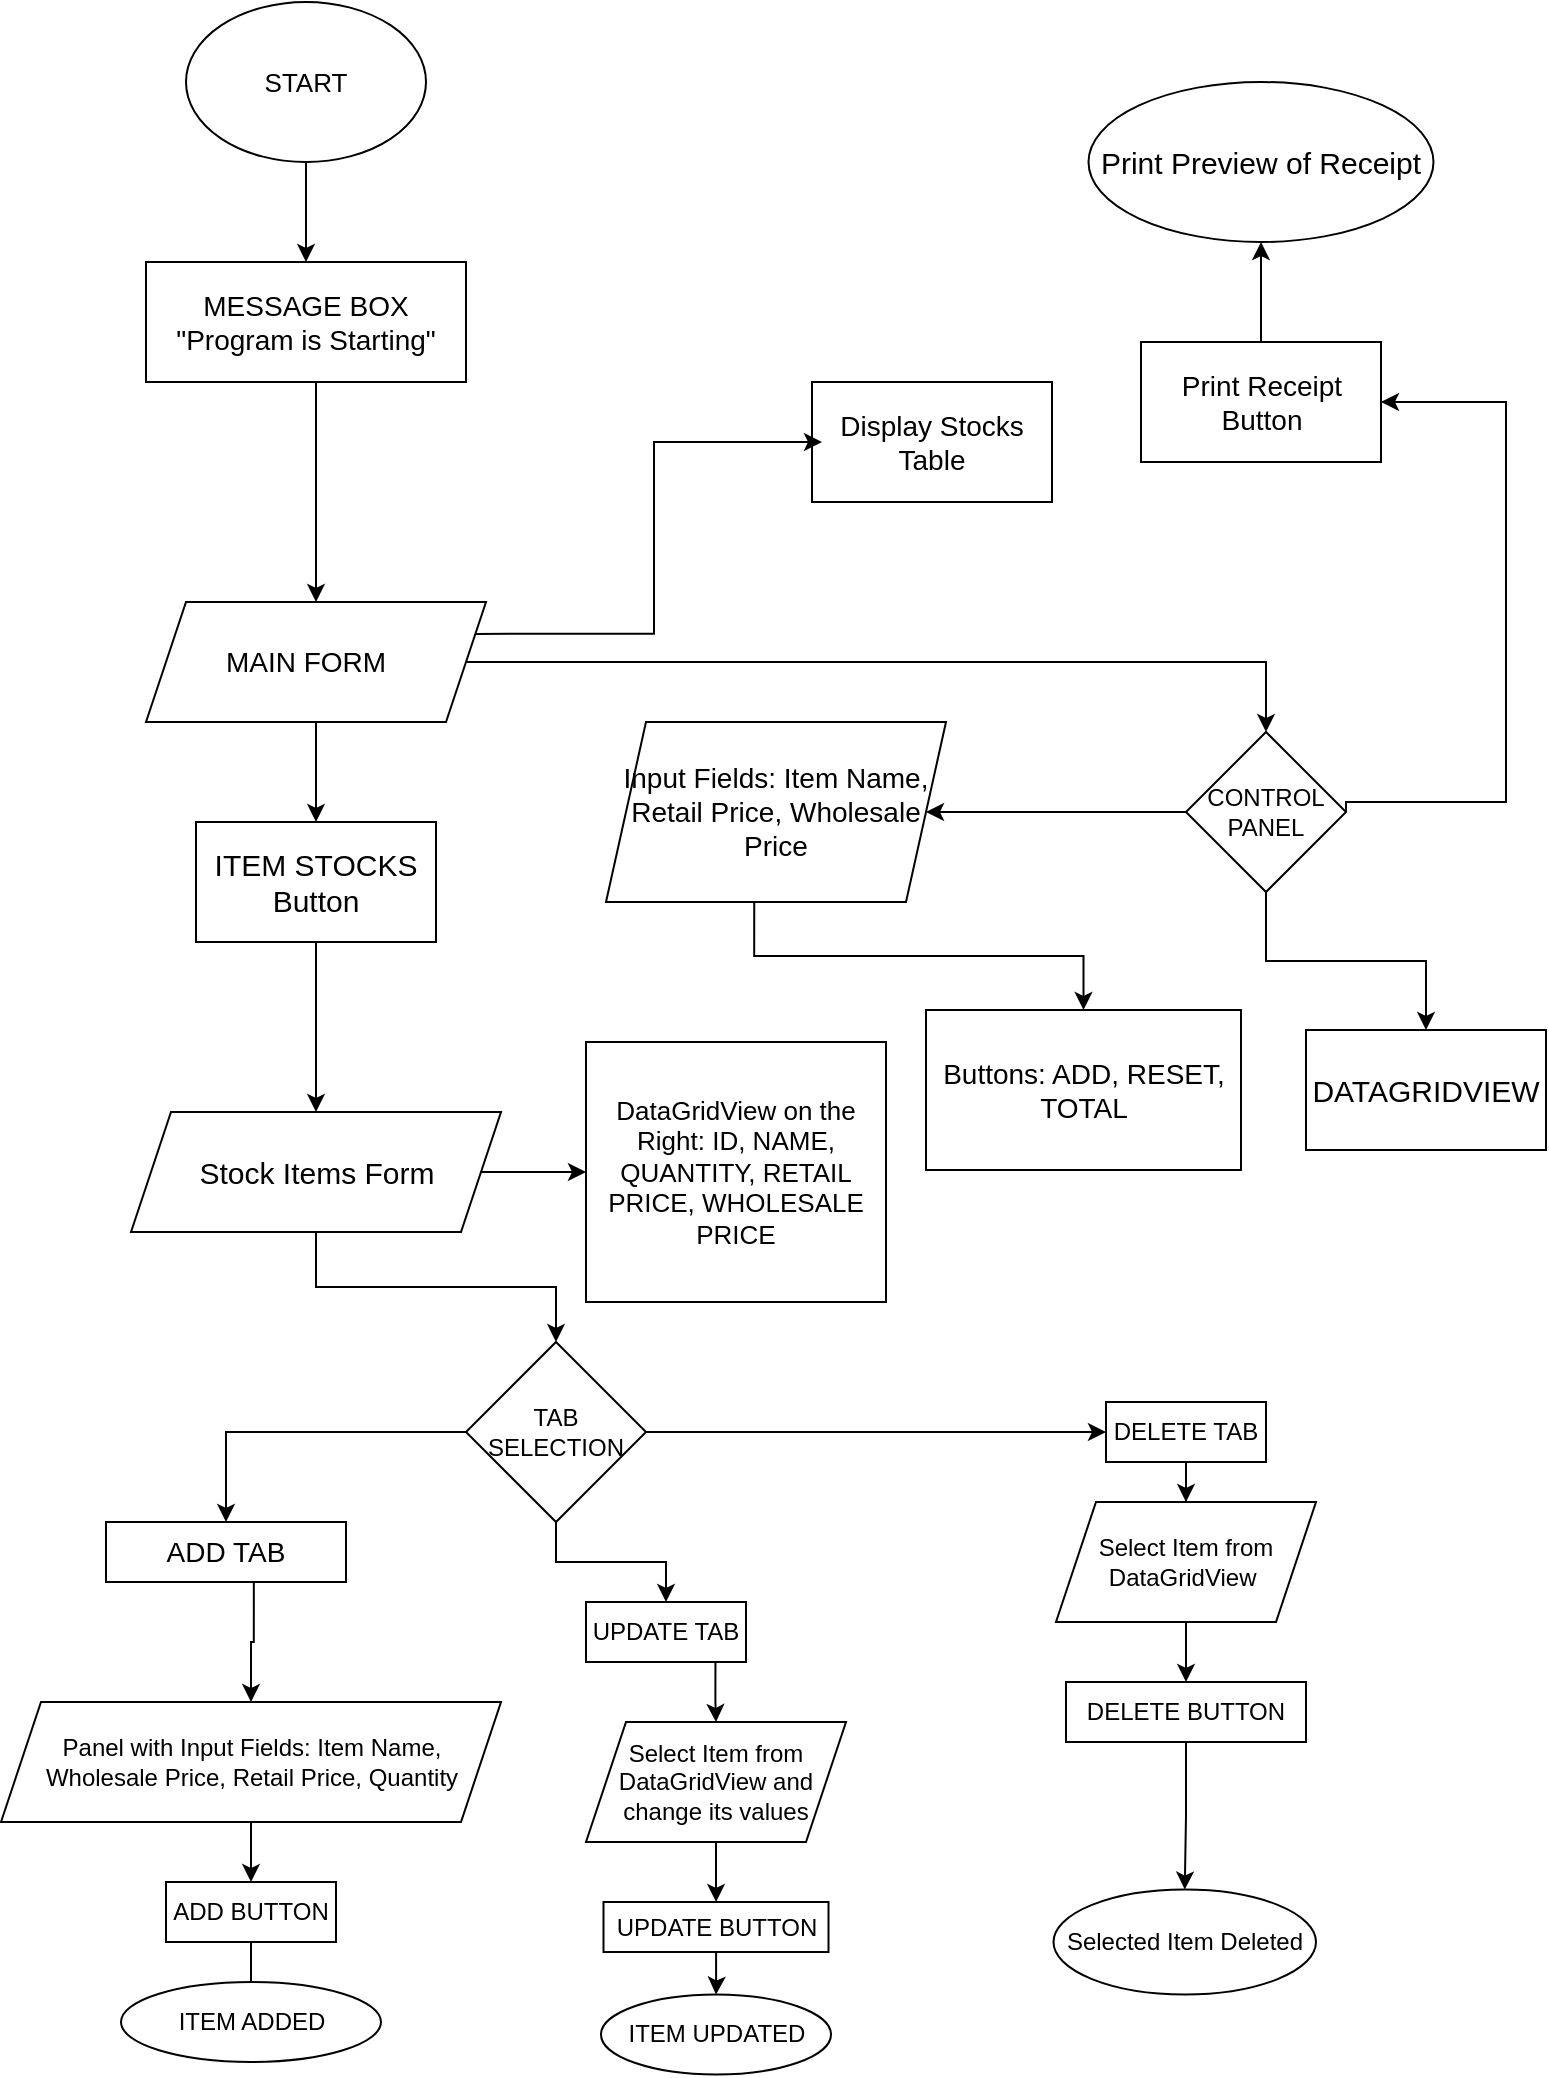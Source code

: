 <mxfile version="24.6.4" type="github">
  <diagram id="C5RBs43oDa-KdzZeNtuy" name="Page-1">
    <mxGraphModel dx="1247" dy="789" grid="1" gridSize="10" guides="1" tooltips="1" connect="1" arrows="1" fold="1" page="1" pageScale="1" pageWidth="850" pageHeight="1100" math="0" shadow="0">
      <root>
        <mxCell id="WIyWlLk6GJQsqaUBKTNV-0" />
        <mxCell id="WIyWlLk6GJQsqaUBKTNV-1" parent="WIyWlLk6GJQsqaUBKTNV-0" />
        <mxCell id="SMtssAJC2grvRH-AnkQw-5" value="" style="edgeStyle=orthogonalEdgeStyle;rounded=0;orthogonalLoop=1;jettySize=auto;html=1;" edge="1" parent="WIyWlLk6GJQsqaUBKTNV-1" source="SMtssAJC2grvRH-AnkQw-2" target="SMtssAJC2grvRH-AnkQw-4">
          <mxGeometry relative="1" as="geometry" />
        </mxCell>
        <mxCell id="SMtssAJC2grvRH-AnkQw-10" value="" style="group" vertex="1" connectable="0" parent="WIyWlLk6GJQsqaUBKTNV-1">
          <mxGeometry x="80" y="170" width="160" height="60" as="geometry" />
        </mxCell>
        <mxCell id="SMtssAJC2grvRH-AnkQw-4" value="" style="whiteSpace=wrap;html=1;" vertex="1" parent="SMtssAJC2grvRH-AnkQw-10">
          <mxGeometry width="160" height="60" as="geometry" />
        </mxCell>
        <mxCell id="SMtssAJC2grvRH-AnkQw-7" value="&lt;font style=&quot;font-size: 14px;&quot;&gt;MESSAGE BOX &quot;Program is Starting&quot;&lt;/font&gt;" style="text;html=1;align=center;verticalAlign=middle;whiteSpace=wrap;rounded=0;" vertex="1" parent="SMtssAJC2grvRH-AnkQw-10">
          <mxGeometry x="10" y="16.25" width="140" height="27.5" as="geometry" />
        </mxCell>
        <mxCell id="SMtssAJC2grvRH-AnkQw-11" value="" style="group" vertex="1" connectable="0" parent="WIyWlLk6GJQsqaUBKTNV-1">
          <mxGeometry x="100" y="40" width="120" height="80" as="geometry" />
        </mxCell>
        <mxCell id="SMtssAJC2grvRH-AnkQw-2" value="" style="ellipse;whiteSpace=wrap;html=1;" vertex="1" parent="SMtssAJC2grvRH-AnkQw-11">
          <mxGeometry width="120" height="80" as="geometry" />
        </mxCell>
        <mxCell id="SMtssAJC2grvRH-AnkQw-3" value="&lt;font style=&quot;font-size: 13px;&quot;&gt;START&lt;/font&gt;" style="text;html=1;align=center;verticalAlign=middle;whiteSpace=wrap;rounded=0;" vertex="1" parent="SMtssAJC2grvRH-AnkQw-11">
          <mxGeometry x="30" y="22.5" width="60" height="35" as="geometry" />
        </mxCell>
        <mxCell id="SMtssAJC2grvRH-AnkQw-37" style="edgeStyle=orthogonalEdgeStyle;rounded=0;orthogonalLoop=1;jettySize=auto;html=1;exitX=0;exitY=0.5;exitDx=0;exitDy=0;entryX=1;entryY=0.5;entryDx=0;entryDy=0;" edge="1" parent="WIyWlLk6GJQsqaUBKTNV-1" source="SMtssAJC2grvRH-AnkQw-79" target="SMtssAJC2grvRH-AnkQw-77">
          <mxGeometry relative="1" as="geometry">
            <mxPoint x="570" y="440" as="sourcePoint" />
            <mxPoint x="492.5" y="460" as="targetPoint" />
          </mxGeometry>
        </mxCell>
        <mxCell id="SMtssAJC2grvRH-AnkQw-28" value="" style="edgeStyle=orthogonalEdgeStyle;rounded=0;orthogonalLoop=1;jettySize=auto;html=1;exitX=0.436;exitY=0.994;exitDx=0;exitDy=0;exitPerimeter=0;" edge="1" parent="WIyWlLk6GJQsqaUBKTNV-1" source="SMtssAJC2grvRH-AnkQw-77" target="SMtssAJC2grvRH-AnkQw-27">
          <mxGeometry relative="1" as="geometry">
            <mxPoint x="413.8" y="500" as="sourcePoint" />
          </mxGeometry>
        </mxCell>
        <mxCell id="SMtssAJC2grvRH-AnkQw-27" value="&lt;font style=&quot;font-size: 14px;&quot;&gt;Buttons: ADD, RESET, TOTAL&lt;/font&gt;" style="whiteSpace=wrap;html=1;" vertex="1" parent="WIyWlLk6GJQsqaUBKTNV-1">
          <mxGeometry x="470" y="544" width="157.5" height="80" as="geometry" />
        </mxCell>
        <mxCell id="SMtssAJC2grvRH-AnkQw-32" value="" style="edgeStyle=orthogonalEdgeStyle;rounded=0;orthogonalLoop=1;jettySize=auto;html=1;" edge="1" parent="WIyWlLk6GJQsqaUBKTNV-1" source="SMtssAJC2grvRH-AnkQw-29" target="SMtssAJC2grvRH-AnkQw-31">
          <mxGeometry relative="1" as="geometry" />
        </mxCell>
        <mxCell id="SMtssAJC2grvRH-AnkQw-29" value="&lt;font style=&quot;font-size: 14px;&quot;&gt;Print Receipt Button&lt;/font&gt;" style="whiteSpace=wrap;html=1;" vertex="1" parent="WIyWlLk6GJQsqaUBKTNV-1">
          <mxGeometry x="577.5" y="210" width="120" height="60" as="geometry" />
        </mxCell>
        <mxCell id="SMtssAJC2grvRH-AnkQw-31" value="&lt;font style=&quot;font-size: 15px;&quot;&gt;Print Preview of Receipt&lt;/font&gt;" style="ellipse;whiteSpace=wrap;html=1;" vertex="1" parent="WIyWlLk6GJQsqaUBKTNV-1">
          <mxGeometry x="551.25" y="80" width="172.5" height="80" as="geometry" />
        </mxCell>
        <mxCell id="SMtssAJC2grvRH-AnkQw-33" value="" style="group" vertex="1" connectable="0" parent="WIyWlLk6GJQsqaUBKTNV-1">
          <mxGeometry x="413" y="230" width="120" height="60" as="geometry" />
        </mxCell>
        <mxCell id="SMtssAJC2grvRH-AnkQw-17" value="" style="whiteSpace=wrap;html=1;" vertex="1" parent="SMtssAJC2grvRH-AnkQw-33">
          <mxGeometry width="120" height="60" as="geometry" />
        </mxCell>
        <mxCell id="SMtssAJC2grvRH-AnkQw-19" value="&lt;font style=&quot;font-size: 14px;&quot;&gt;Display Stocks Table&lt;/font&gt;" style="text;html=1;align=center;verticalAlign=middle;whiteSpace=wrap;rounded=0;" vertex="1" parent="SMtssAJC2grvRH-AnkQw-33">
          <mxGeometry x="5" y="15" width="110" height="30" as="geometry" />
        </mxCell>
        <mxCell id="SMtssAJC2grvRH-AnkQw-38" value="&lt;font style=&quot;font-size: 15px;&quot;&gt;DATAGRIDVIEW&lt;/font&gt;" style="whiteSpace=wrap;html=1;" vertex="1" parent="WIyWlLk6GJQsqaUBKTNV-1">
          <mxGeometry x="660" y="554" width="120" height="60" as="geometry" />
        </mxCell>
        <mxCell id="SMtssAJC2grvRH-AnkQw-44" style="edgeStyle=orthogonalEdgeStyle;rounded=0;orthogonalLoop=1;jettySize=auto;html=1;entryX=0.5;entryY=0;entryDx=0;entryDy=0;exitX=0.5;exitY=1;exitDx=0;exitDy=0;" edge="1" parent="WIyWlLk6GJQsqaUBKTNV-1" source="SMtssAJC2grvRH-AnkQw-4" target="SMtssAJC2grvRH-AnkQw-8">
          <mxGeometry relative="1" as="geometry">
            <Array as="points">
              <mxPoint x="165" y="230" />
            </Array>
          </mxGeometry>
        </mxCell>
        <mxCell id="SMtssAJC2grvRH-AnkQw-50" value="" style="edgeStyle=orthogonalEdgeStyle;rounded=0;orthogonalLoop=1;jettySize=auto;html=1;" edge="1" parent="WIyWlLk6GJQsqaUBKTNV-1" source="SMtssAJC2grvRH-AnkQw-47" target="SMtssAJC2grvRH-AnkQw-49">
          <mxGeometry relative="1" as="geometry" />
        </mxCell>
        <mxCell id="SMtssAJC2grvRH-AnkQw-47" value="&lt;font style=&quot;font-size: 15px;&quot;&gt;ITEM STOCKS Button&lt;/font&gt;" style="whiteSpace=wrap;html=1;" vertex="1" parent="WIyWlLk6GJQsqaUBKTNV-1">
          <mxGeometry x="105" y="450" width="120" height="60" as="geometry" />
        </mxCell>
        <mxCell id="SMtssAJC2grvRH-AnkQw-52" value="" style="edgeStyle=orthogonalEdgeStyle;rounded=0;orthogonalLoop=1;jettySize=auto;html=1;" edge="1" parent="WIyWlLk6GJQsqaUBKTNV-1" source="SMtssAJC2grvRH-AnkQw-49" target="SMtssAJC2grvRH-AnkQw-51">
          <mxGeometry relative="1" as="geometry" />
        </mxCell>
        <mxCell id="SMtssAJC2grvRH-AnkQw-86" style="edgeStyle=orthogonalEdgeStyle;rounded=0;orthogonalLoop=1;jettySize=auto;html=1;exitX=0.5;exitY=1;exitDx=0;exitDy=0;entryX=0.5;entryY=0;entryDx=0;entryDy=0;" edge="1" parent="WIyWlLk6GJQsqaUBKTNV-1" source="SMtssAJC2grvRH-AnkQw-49" target="SMtssAJC2grvRH-AnkQw-78">
          <mxGeometry relative="1" as="geometry" />
        </mxCell>
        <mxCell id="SMtssAJC2grvRH-AnkQw-49" value="&lt;font style=&quot;font-size: 15px;&quot;&gt;Stock Items Form&lt;/font&gt;" style="shape=parallelogram;perimeter=parallelogramPerimeter;whiteSpace=wrap;html=1;fixedSize=1;" vertex="1" parent="WIyWlLk6GJQsqaUBKTNV-1">
          <mxGeometry x="72.5" y="595" width="185" height="60" as="geometry" />
        </mxCell>
        <mxCell id="SMtssAJC2grvRH-AnkQw-51" value="&lt;font style=&quot;font-size: 13px;&quot;&gt;DataGridView on the Right: ID, NAME, QUANTITY, RETAIL PRICE, WHOLESALE PRICE&lt;/font&gt;" style="whiteSpace=wrap;html=1;" vertex="1" parent="WIyWlLk6GJQsqaUBKTNV-1">
          <mxGeometry x="300" y="560" width="150" height="130" as="geometry" />
        </mxCell>
        <mxCell id="SMtssAJC2grvRH-AnkQw-55" style="edgeStyle=orthogonalEdgeStyle;rounded=0;orthogonalLoop=1;jettySize=auto;html=1;entryX=0.5;entryY=0;entryDx=0;entryDy=0;exitX=0;exitY=0.5;exitDx=0;exitDy=0;" edge="1" parent="WIyWlLk6GJQsqaUBKTNV-1" source="SMtssAJC2grvRH-AnkQw-78" target="SMtssAJC2grvRH-AnkQw-87">
          <mxGeometry relative="1" as="geometry">
            <mxPoint x="50.0" y="850" as="targetPoint" />
            <mxPoint x="250" y="770" as="sourcePoint" />
            <Array as="points">
              <mxPoint x="120" y="755" />
            </Array>
          </mxGeometry>
        </mxCell>
        <mxCell id="SMtssAJC2grvRH-AnkQw-57" style="edgeStyle=orthogonalEdgeStyle;rounded=0;orthogonalLoop=1;jettySize=auto;html=1;entryX=1;entryY=0.5;entryDx=0;entryDy=0;exitX=1;exitY=0.5;exitDx=0;exitDy=0;" edge="1" parent="WIyWlLk6GJQsqaUBKTNV-1" source="SMtssAJC2grvRH-AnkQw-79" target="SMtssAJC2grvRH-AnkQw-29">
          <mxGeometry relative="1" as="geometry">
            <mxPoint x="760" y="240" as="targetPoint" />
            <mxPoint x="699.978" y="440.067" as="sourcePoint" />
            <Array as="points">
              <mxPoint x="680" y="440" />
              <mxPoint x="760" y="440" />
              <mxPoint x="760" y="240" />
            </Array>
          </mxGeometry>
        </mxCell>
        <mxCell id="SMtssAJC2grvRH-AnkQw-61" style="edgeStyle=orthogonalEdgeStyle;rounded=0;orthogonalLoop=1;jettySize=auto;html=1;exitX=0.5;exitY=1;exitDx=0;exitDy=0;entryX=0.5;entryY=0;entryDx=0;entryDy=0;" edge="1" parent="WIyWlLk6GJQsqaUBKTNV-1" source="SMtssAJC2grvRH-AnkQw-8" target="SMtssAJC2grvRH-AnkQw-47">
          <mxGeometry relative="1" as="geometry" />
        </mxCell>
        <mxCell id="SMtssAJC2grvRH-AnkQw-63" style="edgeStyle=orthogonalEdgeStyle;rounded=0;orthogonalLoop=1;jettySize=auto;html=1;exitX=1;exitY=0.25;exitDx=0;exitDy=0;entryX=0;entryY=0.5;entryDx=0;entryDy=0;" edge="1" parent="WIyWlLk6GJQsqaUBKTNV-1" source="SMtssAJC2grvRH-AnkQw-8" target="SMtssAJC2grvRH-AnkQw-19">
          <mxGeometry relative="1" as="geometry" />
        </mxCell>
        <mxCell id="SMtssAJC2grvRH-AnkQw-8" value="" style="shape=parallelogram;perimeter=parallelogramPerimeter;whiteSpace=wrap;html=1;fixedSize=1;" vertex="1" parent="WIyWlLk6GJQsqaUBKTNV-1">
          <mxGeometry x="80" y="340" width="170" height="60" as="geometry" />
        </mxCell>
        <mxCell id="SMtssAJC2grvRH-AnkQw-15" value="&lt;font style=&quot;font-size: 14px;&quot;&gt;MAIN FORM&lt;/font&gt;" style="text;html=1;align=center;verticalAlign=middle;whiteSpace=wrap;rounded=0;" vertex="1" parent="WIyWlLk6GJQsqaUBKTNV-1">
          <mxGeometry x="105" y="355" width="110" height="30" as="geometry" />
        </mxCell>
        <mxCell id="SMtssAJC2grvRH-AnkQw-43" style="edgeStyle=orthogonalEdgeStyle;rounded=0;orthogonalLoop=1;jettySize=auto;html=1;exitX=0.5;exitY=1;exitDx=0;exitDy=0;" edge="1" parent="WIyWlLk6GJQsqaUBKTNV-1" source="SMtssAJC2grvRH-AnkQw-15" target="SMtssAJC2grvRH-AnkQw-15">
          <mxGeometry relative="1" as="geometry" />
        </mxCell>
        <mxCell id="SMtssAJC2grvRH-AnkQw-64" style="edgeStyle=orthogonalEdgeStyle;rounded=0;orthogonalLoop=1;jettySize=auto;html=1;exitX=1;exitY=0.5;exitDx=0;exitDy=0;entryX=0.5;entryY=0;entryDx=0;entryDy=0;" edge="1" parent="WIyWlLk6GJQsqaUBKTNV-1" source="SMtssAJC2grvRH-AnkQw-8" target="SMtssAJC2grvRH-AnkQw-79">
          <mxGeometry relative="1" as="geometry">
            <mxPoint x="644.45" y="410.42" as="targetPoint" />
          </mxGeometry>
        </mxCell>
        <mxCell id="SMtssAJC2grvRH-AnkQw-107" value="" style="edgeStyle=orthogonalEdgeStyle;rounded=0;orthogonalLoop=1;jettySize=auto;html=1;" edge="1" parent="WIyWlLk6GJQsqaUBKTNV-1" source="SMtssAJC2grvRH-AnkQw-75" target="SMtssAJC2grvRH-AnkQw-82">
          <mxGeometry relative="1" as="geometry" />
        </mxCell>
        <mxCell id="SMtssAJC2grvRH-AnkQw-75" value="Panel with Input Fields: Item Name, Wholesale Price, Retail Price, Quantity" style="shape=parallelogram;perimeter=parallelogramPerimeter;whiteSpace=wrap;html=1;fixedSize=1;" vertex="1" parent="WIyWlLk6GJQsqaUBKTNV-1">
          <mxGeometry x="7.5" y="890" width="250" height="60" as="geometry" />
        </mxCell>
        <mxCell id="SMtssAJC2grvRH-AnkQw-77" value="&lt;span style=&quot;font-size: 14px;&quot;&gt;Input Fields: Item Name, Retail Price, Wholesale Price&lt;/span&gt;" style="shape=parallelogram;perimeter=parallelogramPerimeter;whiteSpace=wrap;html=1;fixedSize=1;" vertex="1" parent="WIyWlLk6GJQsqaUBKTNV-1">
          <mxGeometry x="310" y="400" width="170" height="90" as="geometry" />
        </mxCell>
        <mxCell id="SMtssAJC2grvRH-AnkQw-90" value="" style="edgeStyle=orthogonalEdgeStyle;rounded=0;orthogonalLoop=1;jettySize=auto;html=1;" edge="1" parent="WIyWlLk6GJQsqaUBKTNV-1" source="SMtssAJC2grvRH-AnkQw-78" target="SMtssAJC2grvRH-AnkQw-89">
          <mxGeometry relative="1" as="geometry" />
        </mxCell>
        <mxCell id="SMtssAJC2grvRH-AnkQw-96" style="edgeStyle=orthogonalEdgeStyle;rounded=0;orthogonalLoop=1;jettySize=auto;html=1;exitX=1;exitY=0.5;exitDx=0;exitDy=0;entryX=0;entryY=0.5;entryDx=0;entryDy=0;" edge="1" parent="WIyWlLk6GJQsqaUBKTNV-1" source="SMtssAJC2grvRH-AnkQw-78" target="SMtssAJC2grvRH-AnkQw-97">
          <mxGeometry relative="1" as="geometry">
            <mxPoint x="560.0" y="785.043" as="targetPoint" />
          </mxGeometry>
        </mxCell>
        <mxCell id="SMtssAJC2grvRH-AnkQw-78" value="TAB SELECTION" style="rhombus;whiteSpace=wrap;html=1;" vertex="1" parent="WIyWlLk6GJQsqaUBKTNV-1">
          <mxGeometry x="240" y="710" width="90" height="90" as="geometry" />
        </mxCell>
        <mxCell id="SMtssAJC2grvRH-AnkQw-80" style="edgeStyle=orthogonalEdgeStyle;rounded=0;orthogonalLoop=1;jettySize=auto;html=1;exitX=0.5;exitY=1;exitDx=0;exitDy=0;entryX=0.5;entryY=0;entryDx=0;entryDy=0;" edge="1" parent="WIyWlLk6GJQsqaUBKTNV-1" source="SMtssAJC2grvRH-AnkQw-79" target="SMtssAJC2grvRH-AnkQw-38">
          <mxGeometry relative="1" as="geometry" />
        </mxCell>
        <mxCell id="SMtssAJC2grvRH-AnkQw-79" value="CONTROL&lt;br&gt;PANEL" style="rhombus;whiteSpace=wrap;html=1;" vertex="1" parent="WIyWlLk6GJQsqaUBKTNV-1">
          <mxGeometry x="600" y="405" width="80" height="80" as="geometry" />
        </mxCell>
        <mxCell id="SMtssAJC2grvRH-AnkQw-84" style="edgeStyle=orthogonalEdgeStyle;rounded=0;orthogonalLoop=1;jettySize=auto;html=1;exitX=0.5;exitY=1;exitDx=0;exitDy=0;entryX=0.5;entryY=0;entryDx=0;entryDy=0;" edge="1" parent="WIyWlLk6GJQsqaUBKTNV-1" source="SMtssAJC2grvRH-AnkQw-82">
          <mxGeometry relative="1" as="geometry">
            <mxPoint x="132.5" y="1050" as="targetPoint" />
          </mxGeometry>
        </mxCell>
        <mxCell id="SMtssAJC2grvRH-AnkQw-82" value="ADD BUTTON" style="rounded=0;whiteSpace=wrap;html=1;" vertex="1" parent="WIyWlLk6GJQsqaUBKTNV-1">
          <mxGeometry x="90" y="980" width="85" height="30" as="geometry" />
        </mxCell>
        <mxCell id="SMtssAJC2grvRH-AnkQw-88" style="edgeStyle=orthogonalEdgeStyle;rounded=0;orthogonalLoop=1;jettySize=auto;html=1;entryX=0.5;entryY=0;entryDx=0;entryDy=0;exitX=0.616;exitY=0.946;exitDx=0;exitDy=0;exitPerimeter=0;" edge="1" parent="WIyWlLk6GJQsqaUBKTNV-1" source="SMtssAJC2grvRH-AnkQw-87" target="SMtssAJC2grvRH-AnkQw-75">
          <mxGeometry relative="1" as="geometry" />
        </mxCell>
        <mxCell id="SMtssAJC2grvRH-AnkQw-87" value="&lt;font style=&quot;font-size: 14px;&quot;&gt;ADD TAB&lt;/font&gt;" style="rounded=0;whiteSpace=wrap;html=1;" vertex="1" parent="WIyWlLk6GJQsqaUBKTNV-1">
          <mxGeometry x="60" y="800" width="120" height="30" as="geometry" />
        </mxCell>
        <mxCell id="SMtssAJC2grvRH-AnkQw-92" value="" style="edgeStyle=orthogonalEdgeStyle;rounded=0;orthogonalLoop=1;jettySize=auto;html=1;exitX=0.809;exitY=0.974;exitDx=0;exitDy=0;exitPerimeter=0;" edge="1" parent="WIyWlLk6GJQsqaUBKTNV-1" source="SMtssAJC2grvRH-AnkQw-89" target="SMtssAJC2grvRH-AnkQw-91">
          <mxGeometry relative="1" as="geometry">
            <mxPoint x="355" y="910" as="sourcePoint" />
          </mxGeometry>
        </mxCell>
        <mxCell id="SMtssAJC2grvRH-AnkQw-89" value="UPDATE TAB" style="whiteSpace=wrap;html=1;" vertex="1" parent="WIyWlLk6GJQsqaUBKTNV-1">
          <mxGeometry x="300" y="840" width="80" height="30" as="geometry" />
        </mxCell>
        <mxCell id="SMtssAJC2grvRH-AnkQw-94" value="" style="edgeStyle=orthogonalEdgeStyle;rounded=0;orthogonalLoop=1;jettySize=auto;html=1;" edge="1" parent="WIyWlLk6GJQsqaUBKTNV-1" source="SMtssAJC2grvRH-AnkQw-91" target="SMtssAJC2grvRH-AnkQw-93">
          <mxGeometry relative="1" as="geometry" />
        </mxCell>
        <mxCell id="SMtssAJC2grvRH-AnkQw-91" value="Select Item from DataGridView and change its values" style="shape=parallelogram;perimeter=parallelogramPerimeter;whiteSpace=wrap;html=1;fixedSize=1;" vertex="1" parent="WIyWlLk6GJQsqaUBKTNV-1">
          <mxGeometry x="300" y="900" width="130" height="60" as="geometry" />
        </mxCell>
        <mxCell id="SMtssAJC2grvRH-AnkQw-110" value="" style="edgeStyle=orthogonalEdgeStyle;rounded=0;orthogonalLoop=1;jettySize=auto;html=1;" edge="1" parent="WIyWlLk6GJQsqaUBKTNV-1" source="SMtssAJC2grvRH-AnkQw-93" target="SMtssAJC2grvRH-AnkQw-109">
          <mxGeometry relative="1" as="geometry" />
        </mxCell>
        <mxCell id="SMtssAJC2grvRH-AnkQw-93" value="UPDATE BUTTON" style="whiteSpace=wrap;html=1;" vertex="1" parent="WIyWlLk6GJQsqaUBKTNV-1">
          <mxGeometry x="308.75" y="990" width="112.5" height="25" as="geometry" />
        </mxCell>
        <mxCell id="SMtssAJC2grvRH-AnkQw-99" value="" style="edgeStyle=orthogonalEdgeStyle;rounded=0;orthogonalLoop=1;jettySize=auto;html=1;" edge="1" parent="WIyWlLk6GJQsqaUBKTNV-1" source="SMtssAJC2grvRH-AnkQw-97" target="SMtssAJC2grvRH-AnkQw-98">
          <mxGeometry relative="1" as="geometry" />
        </mxCell>
        <mxCell id="SMtssAJC2grvRH-AnkQw-97" value="DELETE TAB" style="whiteSpace=wrap;html=1;" vertex="1" parent="WIyWlLk6GJQsqaUBKTNV-1">
          <mxGeometry x="560" y="740" width="80" height="30" as="geometry" />
        </mxCell>
        <mxCell id="SMtssAJC2grvRH-AnkQw-101" value="" style="edgeStyle=orthogonalEdgeStyle;rounded=0;orthogonalLoop=1;jettySize=auto;html=1;" edge="1" parent="WIyWlLk6GJQsqaUBKTNV-1" source="SMtssAJC2grvRH-AnkQw-98" target="SMtssAJC2grvRH-AnkQw-100">
          <mxGeometry relative="1" as="geometry" />
        </mxCell>
        <mxCell id="SMtssAJC2grvRH-AnkQw-98" value="Select Item from DataGridView&amp;nbsp;" style="shape=parallelogram;perimeter=parallelogramPerimeter;whiteSpace=wrap;html=1;fixedSize=1;" vertex="1" parent="WIyWlLk6GJQsqaUBKTNV-1">
          <mxGeometry x="535" y="790" width="130" height="60" as="geometry" />
        </mxCell>
        <mxCell id="SMtssAJC2grvRH-AnkQw-103" value="" style="edgeStyle=orthogonalEdgeStyle;rounded=0;orthogonalLoop=1;jettySize=auto;html=1;" edge="1" parent="WIyWlLk6GJQsqaUBKTNV-1" source="SMtssAJC2grvRH-AnkQw-100" target="SMtssAJC2grvRH-AnkQw-102">
          <mxGeometry relative="1" as="geometry" />
        </mxCell>
        <mxCell id="SMtssAJC2grvRH-AnkQw-100" value="DELETE BUTTON" style="whiteSpace=wrap;html=1;" vertex="1" parent="WIyWlLk6GJQsqaUBKTNV-1">
          <mxGeometry x="540" y="880" width="120" height="30" as="geometry" />
        </mxCell>
        <mxCell id="SMtssAJC2grvRH-AnkQw-102" value="Selected Item Deleted" style="ellipse;whiteSpace=wrap;html=1;" vertex="1" parent="WIyWlLk6GJQsqaUBKTNV-1">
          <mxGeometry x="533.75" y="983.75" width="131.25" height="52.5" as="geometry" />
        </mxCell>
        <mxCell id="SMtssAJC2grvRH-AnkQw-108" value="ITEM ADDED" style="ellipse;whiteSpace=wrap;html=1;" vertex="1" parent="WIyWlLk6GJQsqaUBKTNV-1">
          <mxGeometry x="67.5" y="1030" width="130" height="40" as="geometry" />
        </mxCell>
        <mxCell id="SMtssAJC2grvRH-AnkQw-109" value="ITEM UPDATED" style="ellipse;whiteSpace=wrap;html=1;" vertex="1" parent="WIyWlLk6GJQsqaUBKTNV-1">
          <mxGeometry x="307.5" y="1036.25" width="115" height="40" as="geometry" />
        </mxCell>
      </root>
    </mxGraphModel>
  </diagram>
</mxfile>
